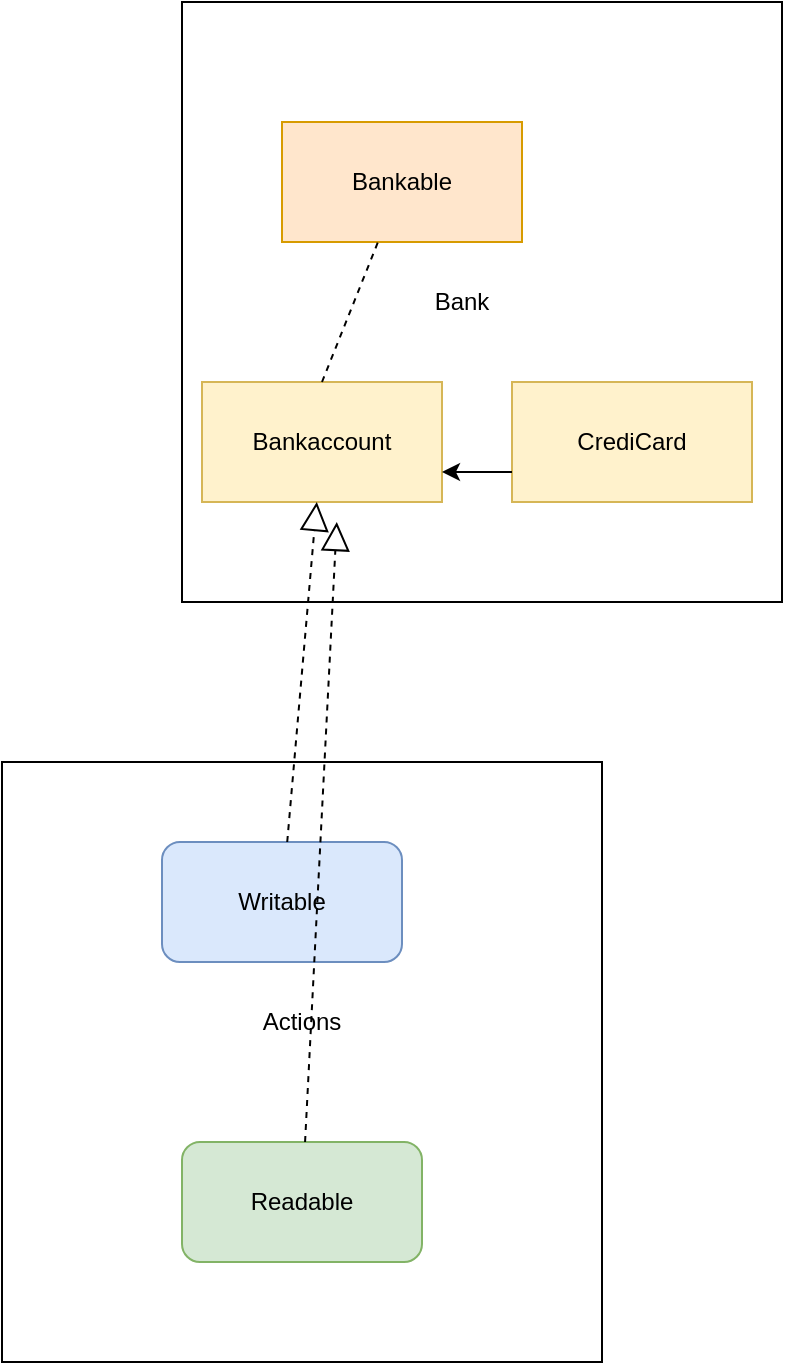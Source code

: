 <mxfile version="12.2.4" pages="1"><diagram id="FqMFWAS2CcqLFqcGQuxC" name="Page-1"><mxGraphModel dx="550" dy="415" grid="1" gridSize="10" guides="1" tooltips="1" connect="1" arrows="1" fold="1" page="1" pageScale="1" pageWidth="850" pageHeight="1100" math="0" shadow="0"><root><mxCell id="0"/><mxCell id="1" parent="0"/><mxCell id="2" value="" style="whiteSpace=wrap;html=1;aspect=fixed;" parent="1" vertex="1"><mxGeometry x="140" y="30" width="300" height="300" as="geometry"/></mxCell><mxCell id="3" value="Bankable" style="rounded=0;whiteSpace=wrap;html=1;fillColor=#ffe6cc;strokeColor=#d79b00;" parent="1" vertex="1"><mxGeometry x="190" y="90" width="120" height="60" as="geometry"/></mxCell><mxCell id="4" value="Bank" style="text;html=1;strokeColor=none;fillColor=none;align=center;verticalAlign=middle;whiteSpace=wrap;rounded=0;" parent="1" vertex="1"><mxGeometry x="260" y="170" width="40" height="20" as="geometry"/></mxCell><mxCell id="5" value="Bankaccount" style="rounded=0;whiteSpace=wrap;html=1;fillColor=#fff2cc;strokeColor=#d6b656;" parent="1" vertex="1"><mxGeometry x="150" y="220" width="120" height="60" as="geometry"/></mxCell><mxCell id="6" value="" style="endArrow=none;dashed=1;html=1;exitX=0.5;exitY=0;exitDx=0;exitDy=0;" parent="1" source="5" target="3" edge="1"><mxGeometry width="50" height="50" relative="1" as="geometry"><mxPoint x="140" y="400" as="sourcePoint"/><mxPoint x="190" y="350" as="targetPoint"/></mxGeometry></mxCell><mxCell id="7" value="CrediCard" style="rounded=0;whiteSpace=wrap;html=1;fillColor=#fff2cc;strokeColor=#d6b656;" parent="1" vertex="1"><mxGeometry x="305" y="220" width="120" height="60" as="geometry"/></mxCell><mxCell id="8" value="" style="endArrow=classic;html=1;entryX=1;entryY=0.75;entryDx=0;entryDy=0;exitX=0;exitY=0.75;exitDx=0;exitDy=0;" parent="1" source="7" target="5" edge="1"><mxGeometry width="50" height="50" relative="1" as="geometry"><mxPoint x="140" y="400" as="sourcePoint"/><mxPoint x="190" y="350" as="targetPoint"/></mxGeometry></mxCell><mxCell id="11" value="" style="whiteSpace=wrap;html=1;aspect=fixed;" parent="1" vertex="1"><mxGeometry x="50" y="410" width="300" height="300" as="geometry"/></mxCell><mxCell id="9" value="Writable" style="rounded=1;whiteSpace=wrap;html=1;fillColor=#dae8fc;strokeColor=#6c8ebf;" parent="1" vertex="1"><mxGeometry x="130" y="450" width="120" height="60" as="geometry"/></mxCell><mxCell id="10" value="Readable" style="rounded=1;whiteSpace=wrap;html=1;fillColor=#d5e8d4;strokeColor=#82b366;" parent="1" vertex="1"><mxGeometry x="140" y="600" width="120" height="60" as="geometry"/></mxCell><mxCell id="12" value="Actions" style="text;html=1;strokeColor=none;fillColor=none;align=center;verticalAlign=middle;whiteSpace=wrap;rounded=0;" parent="1" vertex="1"><mxGeometry x="180" y="530" width="40" height="20" as="geometry"/></mxCell><mxCell id="14" value="" style="endArrow=block;dashed=1;endFill=0;endSize=12;html=1;" parent="1" source="9" target="5" edge="1"><mxGeometry width="160" relative="1" as="geometry"><mxPoint x="50" y="730" as="sourcePoint"/><mxPoint x="210" y="730" as="targetPoint"/></mxGeometry></mxCell><mxCell id="15" value="" style="endArrow=block;dashed=1;endFill=0;endSize=12;html=1;" parent="1" source="10" edge="1"><mxGeometry width="160" relative="1" as="geometry"><mxPoint x="202.609" y="460" as="sourcePoint"/><mxPoint x="217.391" y="290" as="targetPoint"/></mxGeometry></mxCell></root></mxGraphModel></diagram></mxfile>